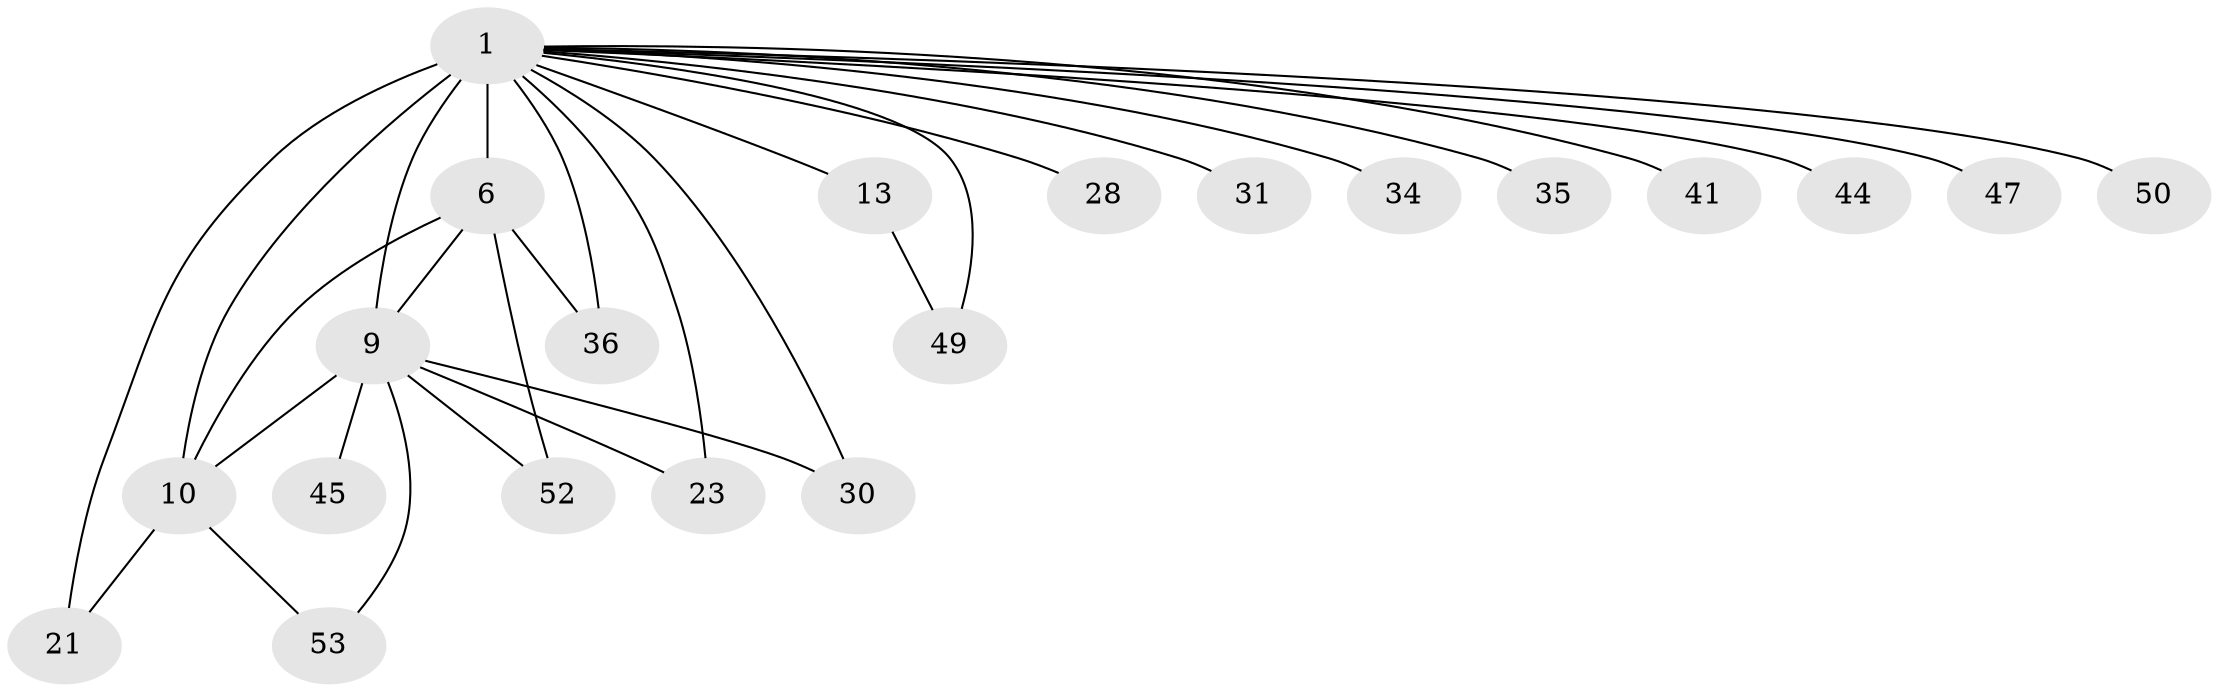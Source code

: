 // original degree distribution, {11: 0.018518518518518517, 17: 0.05555555555555555, 12: 0.037037037037037035, 14: 0.018518518518518517, 19: 0.018518518518518517, 16: 0.018518518518518517, 13: 0.037037037037037035, 3: 0.2037037037037037, 2: 0.5370370370370371, 6: 0.018518518518518517, 4: 0.037037037037037035}
// Generated by graph-tools (version 1.1) at 2025/17/03/04/25 18:17:25]
// undirected, 21 vertices, 30 edges
graph export_dot {
graph [start="1"]
  node [color=gray90,style=filled];
  1 [super="+7+2"];
  6 [super="+32+27+8+43+46"];
  9 [super="+14+11+51+20"];
  10 [super="+16"];
  13;
  21 [super="+38"];
  23;
  28;
  30 [super="+40"];
  31;
  34;
  35;
  36;
  41;
  44;
  45;
  47;
  49;
  50;
  52;
  53;
  1 -- 6 [weight=19];
  1 -- 9 [weight=10];
  1 -- 10 [weight=6];
  1 -- 13 [weight=2];
  1 -- 31 [weight=2];
  1 -- 21 [weight=2];
  1 -- 28 [weight=2];
  1 -- 30 [weight=2];
  1 -- 23;
  1 -- 34 [weight=2];
  1 -- 35;
  1 -- 36;
  1 -- 41 [weight=2];
  1 -- 44 [weight=2];
  1 -- 47 [weight=2];
  1 -- 49;
  1 -- 50;
  6 -- 9 [weight=5];
  6 -- 10 [weight=3];
  6 -- 52;
  6 -- 36;
  9 -- 10;
  9 -- 45 [weight=2];
  9 -- 53;
  9 -- 30;
  9 -- 52;
  9 -- 23;
  10 -- 53;
  10 -- 21;
  13 -- 49;
}
